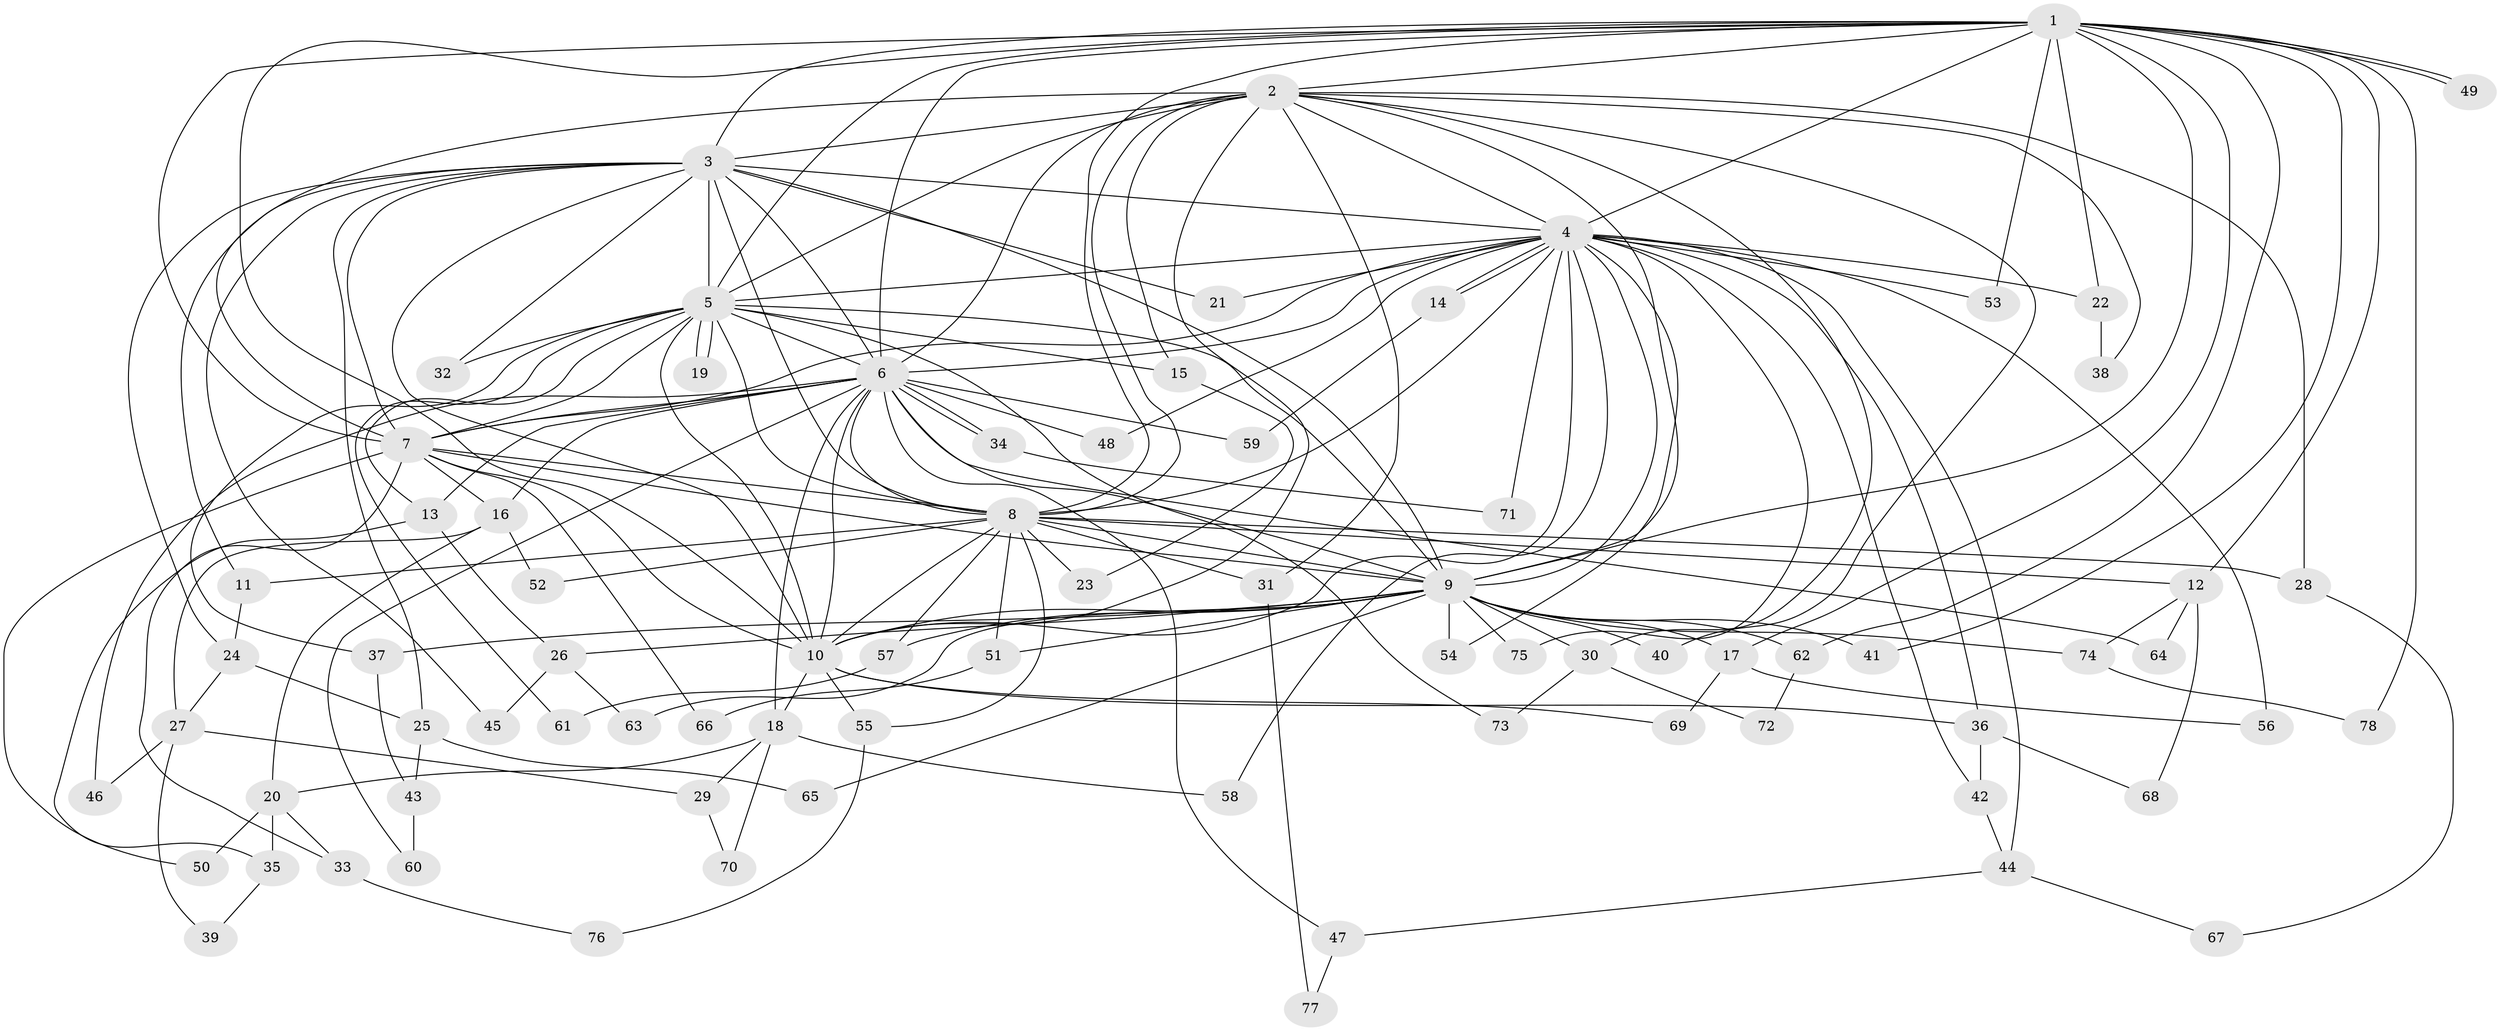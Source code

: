 // coarse degree distribution, {15: 0.018518518518518517, 17: 0.037037037037037035, 13: 0.018518518518518517, 20: 0.037037037037037035, 16: 0.018518518518518517, 19: 0.018518518518518517, 12: 0.018518518518518517, 3: 0.2962962962962963, 5: 0.09259259259259259, 4: 0.12962962962962962, 2: 0.3148148148148148}
// Generated by graph-tools (version 1.1) at 2025/41/03/06/25 10:41:32]
// undirected, 78 vertices, 181 edges
graph export_dot {
graph [start="1"]
  node [color=gray90,style=filled];
  1;
  2;
  3;
  4;
  5;
  6;
  7;
  8;
  9;
  10;
  11;
  12;
  13;
  14;
  15;
  16;
  17;
  18;
  19;
  20;
  21;
  22;
  23;
  24;
  25;
  26;
  27;
  28;
  29;
  30;
  31;
  32;
  33;
  34;
  35;
  36;
  37;
  38;
  39;
  40;
  41;
  42;
  43;
  44;
  45;
  46;
  47;
  48;
  49;
  50;
  51;
  52;
  53;
  54;
  55;
  56;
  57;
  58;
  59;
  60;
  61;
  62;
  63;
  64;
  65;
  66;
  67;
  68;
  69;
  70;
  71;
  72;
  73;
  74;
  75;
  76;
  77;
  78;
  1 -- 2;
  1 -- 3;
  1 -- 4;
  1 -- 5;
  1 -- 6;
  1 -- 7;
  1 -- 8;
  1 -- 9;
  1 -- 10;
  1 -- 12;
  1 -- 17;
  1 -- 22;
  1 -- 41;
  1 -- 49;
  1 -- 49;
  1 -- 53;
  1 -- 62;
  1 -- 78;
  2 -- 3;
  2 -- 4;
  2 -- 5;
  2 -- 6;
  2 -- 7;
  2 -- 8;
  2 -- 9;
  2 -- 10;
  2 -- 15;
  2 -- 28;
  2 -- 30;
  2 -- 31;
  2 -- 38;
  2 -- 40;
  3 -- 4;
  3 -- 5;
  3 -- 6;
  3 -- 7;
  3 -- 8;
  3 -- 9;
  3 -- 10;
  3 -- 11;
  3 -- 21;
  3 -- 24;
  3 -- 25;
  3 -- 32;
  3 -- 45;
  4 -- 5;
  4 -- 6;
  4 -- 7;
  4 -- 8;
  4 -- 9;
  4 -- 10;
  4 -- 14;
  4 -- 14;
  4 -- 21;
  4 -- 22;
  4 -- 36;
  4 -- 42;
  4 -- 44;
  4 -- 48;
  4 -- 53;
  4 -- 54;
  4 -- 56;
  4 -- 58;
  4 -- 71;
  4 -- 75;
  5 -- 6;
  5 -- 7;
  5 -- 8;
  5 -- 9;
  5 -- 10;
  5 -- 13;
  5 -- 15;
  5 -- 19;
  5 -- 19;
  5 -- 32;
  5 -- 37;
  5 -- 61;
  5 -- 73;
  6 -- 7;
  6 -- 8;
  6 -- 9;
  6 -- 10;
  6 -- 13;
  6 -- 16;
  6 -- 18;
  6 -- 34;
  6 -- 34;
  6 -- 46;
  6 -- 47;
  6 -- 48;
  6 -- 59;
  6 -- 60;
  6 -- 64;
  7 -- 8;
  7 -- 9;
  7 -- 10;
  7 -- 16;
  7 -- 33;
  7 -- 50;
  7 -- 66;
  8 -- 9;
  8 -- 10;
  8 -- 11;
  8 -- 12;
  8 -- 23;
  8 -- 28;
  8 -- 31;
  8 -- 51;
  8 -- 52;
  8 -- 55;
  8 -- 57;
  9 -- 10;
  9 -- 17;
  9 -- 26;
  9 -- 30;
  9 -- 37;
  9 -- 40;
  9 -- 41;
  9 -- 51;
  9 -- 54;
  9 -- 57;
  9 -- 62;
  9 -- 63;
  9 -- 65;
  9 -- 74;
  9 -- 75;
  10 -- 18;
  10 -- 36;
  10 -- 55;
  10 -- 69;
  11 -- 24;
  12 -- 64;
  12 -- 68;
  12 -- 74;
  13 -- 26;
  13 -- 35;
  14 -- 59;
  15 -- 23;
  16 -- 20;
  16 -- 27;
  16 -- 52;
  17 -- 56;
  17 -- 69;
  18 -- 20;
  18 -- 29;
  18 -- 58;
  18 -- 70;
  20 -- 33;
  20 -- 35;
  20 -- 50;
  22 -- 38;
  24 -- 25;
  24 -- 27;
  25 -- 43;
  25 -- 65;
  26 -- 45;
  26 -- 63;
  27 -- 29;
  27 -- 39;
  27 -- 46;
  28 -- 67;
  29 -- 70;
  30 -- 72;
  30 -- 73;
  31 -- 77;
  33 -- 76;
  34 -- 71;
  35 -- 39;
  36 -- 42;
  36 -- 68;
  37 -- 43;
  42 -- 44;
  43 -- 60;
  44 -- 47;
  44 -- 67;
  47 -- 77;
  51 -- 66;
  55 -- 76;
  57 -- 61;
  62 -- 72;
  74 -- 78;
}
